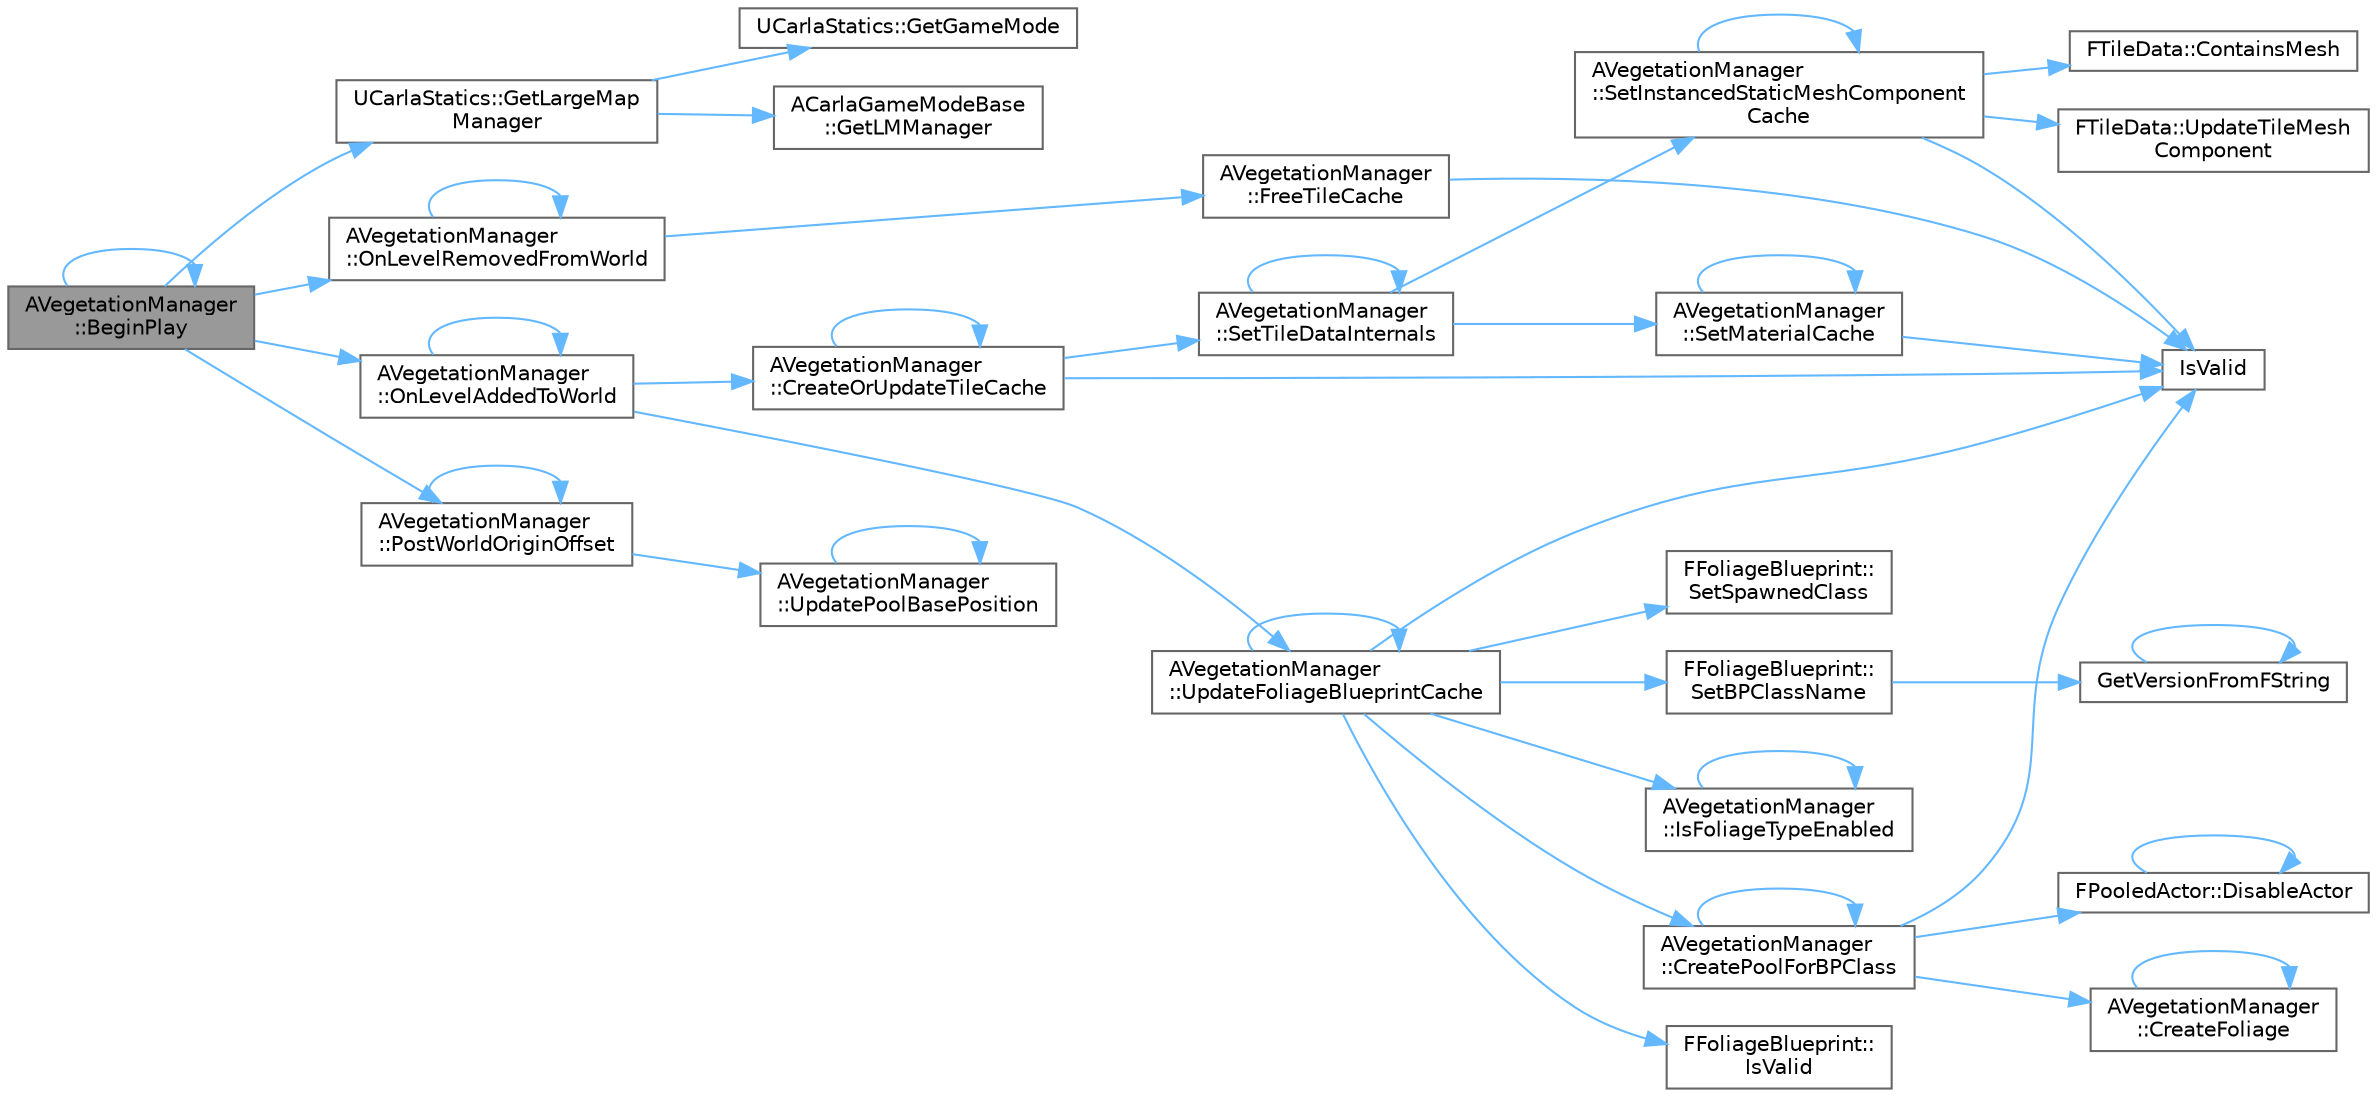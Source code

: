 digraph "AVegetationManager::BeginPlay"
{
 // INTERACTIVE_SVG=YES
 // LATEX_PDF_SIZE
  bgcolor="transparent";
  edge [fontname=Helvetica,fontsize=10,labelfontname=Helvetica,labelfontsize=10];
  node [fontname=Helvetica,fontsize=10,shape=box,height=0.2,width=0.4];
  rankdir="LR";
  Node1 [id="Node000001",label="AVegetationManager\l::BeginPlay",height=0.2,width=0.4,color="gray40", fillcolor="grey60", style="filled", fontcolor="black",tooltip=" "];
  Node1 -> Node1 [id="edge1_Node000001_Node000001",color="steelblue1",style="solid",tooltip=" "];
  Node1 -> Node2 [id="edge2_Node000001_Node000002",color="steelblue1",style="solid",tooltip=" "];
  Node2 [id="Node000002",label="UCarlaStatics::GetLargeMap\lManager",height=0.2,width=0.4,color="grey40", fillcolor="white", style="filled",URL="$d7/d1e/classUCarlaStatics.html#a8137f56360aa59de44591fce99608dc4",tooltip=" "];
  Node2 -> Node3 [id="edge3_Node000002_Node000003",color="steelblue1",style="solid",tooltip=" "];
  Node3 [id="Node000003",label="UCarlaStatics::GetGameMode",height=0.2,width=0.4,color="grey40", fillcolor="white", style="filled",URL="$d7/d1e/classUCarlaStatics.html#acf94832c60579b6d161b66447719efbc",tooltip=" "];
  Node2 -> Node4 [id="edge4_Node000002_Node000004",color="steelblue1",style="solid",tooltip=" "];
  Node4 [id="Node000004",label="ACarlaGameModeBase\l::GetLMManager",height=0.2,width=0.4,color="grey40", fillcolor="white", style="filled",URL="$db/de5/classACarlaGameModeBase.html#a6a66e9a979a5dfbdb292f8eb3f89149c",tooltip=" "];
  Node1 -> Node5 [id="edge5_Node000001_Node000005",color="steelblue1",style="solid",tooltip=" "];
  Node5 [id="Node000005",label="AVegetationManager\l::OnLevelAddedToWorld",height=0.2,width=0.4,color="grey40", fillcolor="white", style="filled",URL="$dd/dfc/classAVegetationManager.html#acf2b61c9dc617c0968f75af789a3232c",tooltip=" "];
  Node5 -> Node6 [id="edge6_Node000005_Node000006",color="steelblue1",style="solid",tooltip=" "];
  Node6 [id="Node000006",label="AVegetationManager\l::CreateOrUpdateTileCache",height=0.2,width=0.4,color="grey40", fillcolor="white", style="filled",URL="$dd/dfc/classAVegetationManager.html#a9181debaeebfb82bc853ec5b9abc400d",tooltip=" "];
  Node6 -> Node6 [id="edge7_Node000006_Node000006",color="steelblue1",style="solid",tooltip=" "];
  Node6 -> Node7 [id="edge8_Node000006_Node000007",color="steelblue1",style="solid",tooltip=" "];
  Node7 [id="Node000007",label="IsValid",height=0.2,width=0.4,color="grey40", fillcolor="white", style="filled",URL="$d2/d40/TrafficLightBase_8cpp.html#a1459952e95242b0c926376d0bb4692b8",tooltip=" "];
  Node6 -> Node8 [id="edge9_Node000006_Node000008",color="steelblue1",style="solid",tooltip=" "];
  Node8 [id="Node000008",label="AVegetationManager\l::SetTileDataInternals",height=0.2,width=0.4,color="grey40", fillcolor="white", style="filled",URL="$dd/dfc/classAVegetationManager.html#af46c33721883d7b9ad484f8a1b6f68c4",tooltip=" "];
  Node8 -> Node9 [id="edge10_Node000008_Node000009",color="steelblue1",style="solid",tooltip=" "];
  Node9 [id="Node000009",label="AVegetationManager\l::SetInstancedStaticMeshComponent\lCache",height=0.2,width=0.4,color="grey40", fillcolor="white", style="filled",URL="$dd/dfc/classAVegetationManager.html#a25d35874d855f175831b073c099b6ce0",tooltip=" "];
  Node9 -> Node10 [id="edge11_Node000009_Node000010",color="steelblue1",style="solid",tooltip=" "];
  Node10 [id="Node000010",label="FTileData::ContainsMesh",height=0.2,width=0.4,color="grey40", fillcolor="white", style="filled",URL="$df/d8b/structFTileData.html#a0450017579d8051e155216768952a06a",tooltip=" "];
  Node9 -> Node7 [id="edge12_Node000009_Node000007",color="steelblue1",style="solid",tooltip=" "];
  Node9 -> Node9 [id="edge13_Node000009_Node000009",color="steelblue1",style="solid",tooltip=" "];
  Node9 -> Node11 [id="edge14_Node000009_Node000011",color="steelblue1",style="solid",tooltip=" "];
  Node11 [id="Node000011",label="FTileData::UpdateTileMesh\lComponent",height=0.2,width=0.4,color="grey40", fillcolor="white", style="filled",URL="$df/d8b/structFTileData.html#acc70f7876ec081f5d053f1e94a3aae37",tooltip=" "];
  Node8 -> Node12 [id="edge15_Node000008_Node000012",color="steelblue1",style="solid",tooltip=" "];
  Node12 [id="Node000012",label="AVegetationManager\l::SetMaterialCache",height=0.2,width=0.4,color="grey40", fillcolor="white", style="filled",URL="$dd/dfc/classAVegetationManager.html#a6c109718ebfecaf396d9ab9365dc3334",tooltip=" "];
  Node12 -> Node7 [id="edge16_Node000012_Node000007",color="steelblue1",style="solid",tooltip=" "];
  Node12 -> Node12 [id="edge17_Node000012_Node000012",color="steelblue1",style="solid",tooltip=" "];
  Node8 -> Node8 [id="edge18_Node000008_Node000008",color="steelblue1",style="solid",tooltip=" "];
  Node5 -> Node5 [id="edge19_Node000005_Node000005",color="steelblue1",style="solid",tooltip=" "];
  Node5 -> Node13 [id="edge20_Node000005_Node000013",color="steelblue1",style="solid",tooltip=" "];
  Node13 [id="Node000013",label="AVegetationManager\l::UpdateFoliageBlueprintCache",height=0.2,width=0.4,color="grey40", fillcolor="white", style="filled",URL="$dd/dfc/classAVegetationManager.html#a634bf842e0f9c66dc96bae3a7dc0e5b4",tooltip=" "];
  Node13 -> Node14 [id="edge21_Node000013_Node000014",color="steelblue1",style="solid",tooltip=" "];
  Node14 [id="Node000014",label="AVegetationManager\l::CreatePoolForBPClass",height=0.2,width=0.4,color="grey40", fillcolor="white", style="filled",URL="$dd/dfc/classAVegetationManager.html#aa3bcf28146717a16263fba4be85003d4",tooltip=" "];
  Node14 -> Node15 [id="edge22_Node000014_Node000015",color="steelblue1",style="solid",tooltip=" "];
  Node15 [id="Node000015",label="AVegetationManager\l::CreateFoliage",height=0.2,width=0.4,color="grey40", fillcolor="white", style="filled",URL="$dd/dfc/classAVegetationManager.html#a04aeb674f7af939dd198e9ca06767427",tooltip=" "];
  Node15 -> Node15 [id="edge23_Node000015_Node000015",color="steelblue1",style="solid",tooltip=" "];
  Node14 -> Node14 [id="edge24_Node000014_Node000014",color="steelblue1",style="solid",tooltip=" "];
  Node14 -> Node16 [id="edge25_Node000014_Node000016",color="steelblue1",style="solid",tooltip=" "];
  Node16 [id="Node000016",label="FPooledActor::DisableActor",height=0.2,width=0.4,color="grey40", fillcolor="white", style="filled",URL="$d3/d03/structFPooledActor.html#a9027e85ed4b7ee074e10b30d7888ba57",tooltip=" "];
  Node16 -> Node16 [id="edge26_Node000016_Node000016",color="steelblue1",style="solid",tooltip=" "];
  Node14 -> Node7 [id="edge27_Node000014_Node000007",color="steelblue1",style="solid",tooltip=" "];
  Node13 -> Node17 [id="edge28_Node000013_Node000017",color="steelblue1",style="solid",tooltip=" "];
  Node17 [id="Node000017",label="AVegetationManager\l::IsFoliageTypeEnabled",height=0.2,width=0.4,color="grey40", fillcolor="white", style="filled",URL="$dd/dfc/classAVegetationManager.html#a7a9e36f2815cae278cededced1b0f34d",tooltip=" "];
  Node17 -> Node17 [id="edge29_Node000017_Node000017",color="steelblue1",style="solid",tooltip=" "];
  Node13 -> Node18 [id="edge30_Node000013_Node000018",color="steelblue1",style="solid",tooltip=" "];
  Node18 [id="Node000018",label="FFoliageBlueprint::\lIsValid",height=0.2,width=0.4,color="grey40", fillcolor="white", style="filled",URL="$d5/d15/structFFoliageBlueprint.html#a411509b6605046d076c9d35775399f9a",tooltip=" "];
  Node13 -> Node7 [id="edge31_Node000013_Node000007",color="steelblue1",style="solid",tooltip=" "];
  Node13 -> Node19 [id="edge32_Node000013_Node000019",color="steelblue1",style="solid",tooltip=" "];
  Node19 [id="Node000019",label="FFoliageBlueprint::\lSetBPClassName",height=0.2,width=0.4,color="grey40", fillcolor="white", style="filled",URL="$d5/d15/structFFoliageBlueprint.html#a9b8170e10a47a408b3a765400112953b",tooltip=" "];
  Node19 -> Node20 [id="edge33_Node000019_Node000020",color="steelblue1",style="solid",tooltip=" "];
  Node20 [id="Node000020",label="GetVersionFromFString",height=0.2,width=0.4,color="grey40", fillcolor="white", style="filled",URL="$d7/da0/VegetationManager_8cpp.html#a12943d4fdd04532f8308961eebffd4b6",tooltip=" "];
  Node20 -> Node20 [id="edge34_Node000020_Node000020",color="steelblue1",style="solid",tooltip=" "];
  Node13 -> Node21 [id="edge35_Node000013_Node000021",color="steelblue1",style="solid",tooltip=" "];
  Node21 [id="Node000021",label="FFoliageBlueprint::\lSetSpawnedClass",height=0.2,width=0.4,color="grey40", fillcolor="white", style="filled",URL="$d5/d15/structFFoliageBlueprint.html#a81cd8f84a269c370b3d63bfc9ecc9cee",tooltip=" "];
  Node13 -> Node13 [id="edge36_Node000013_Node000013",color="steelblue1",style="solid",tooltip=" "];
  Node1 -> Node22 [id="edge37_Node000001_Node000022",color="steelblue1",style="solid",tooltip=" "];
  Node22 [id="Node000022",label="AVegetationManager\l::OnLevelRemovedFromWorld",height=0.2,width=0.4,color="grey40", fillcolor="white", style="filled",URL="$dd/dfc/classAVegetationManager.html#ad14ab10f1fcb2061571fcc69adcbedfc",tooltip=" "];
  Node22 -> Node23 [id="edge38_Node000022_Node000023",color="steelblue1",style="solid",tooltip=" "];
  Node23 [id="Node000023",label="AVegetationManager\l::FreeTileCache",height=0.2,width=0.4,color="grey40", fillcolor="white", style="filled",URL="$dd/dfc/classAVegetationManager.html#a79e5771a17cde84828630b0950614708",tooltip=" "];
  Node23 -> Node7 [id="edge39_Node000023_Node000007",color="steelblue1",style="solid",tooltip=" "];
  Node22 -> Node22 [id="edge40_Node000022_Node000022",color="steelblue1",style="solid",tooltip=" "];
  Node1 -> Node24 [id="edge41_Node000001_Node000024",color="steelblue1",style="solid",tooltip=" "];
  Node24 [id="Node000024",label="AVegetationManager\l::PostWorldOriginOffset",height=0.2,width=0.4,color="grey40", fillcolor="white", style="filled",URL="$dd/dfc/classAVegetationManager.html#aaafc726e7a2a97cc503cb52ef3af28eb",tooltip=" "];
  Node24 -> Node24 [id="edge42_Node000024_Node000024",color="steelblue1",style="solid",tooltip=" "];
  Node24 -> Node25 [id="edge43_Node000024_Node000025",color="steelblue1",style="solid",tooltip=" "];
  Node25 [id="Node000025",label="AVegetationManager\l::UpdatePoolBasePosition",height=0.2,width=0.4,color="grey40", fillcolor="white", style="filled",URL="$dd/dfc/classAVegetationManager.html#a1e208e71d0ca7a83b18d0e8024e89b8d",tooltip=" "];
  Node25 -> Node25 [id="edge44_Node000025_Node000025",color="steelblue1",style="solid",tooltip=" "];
}
